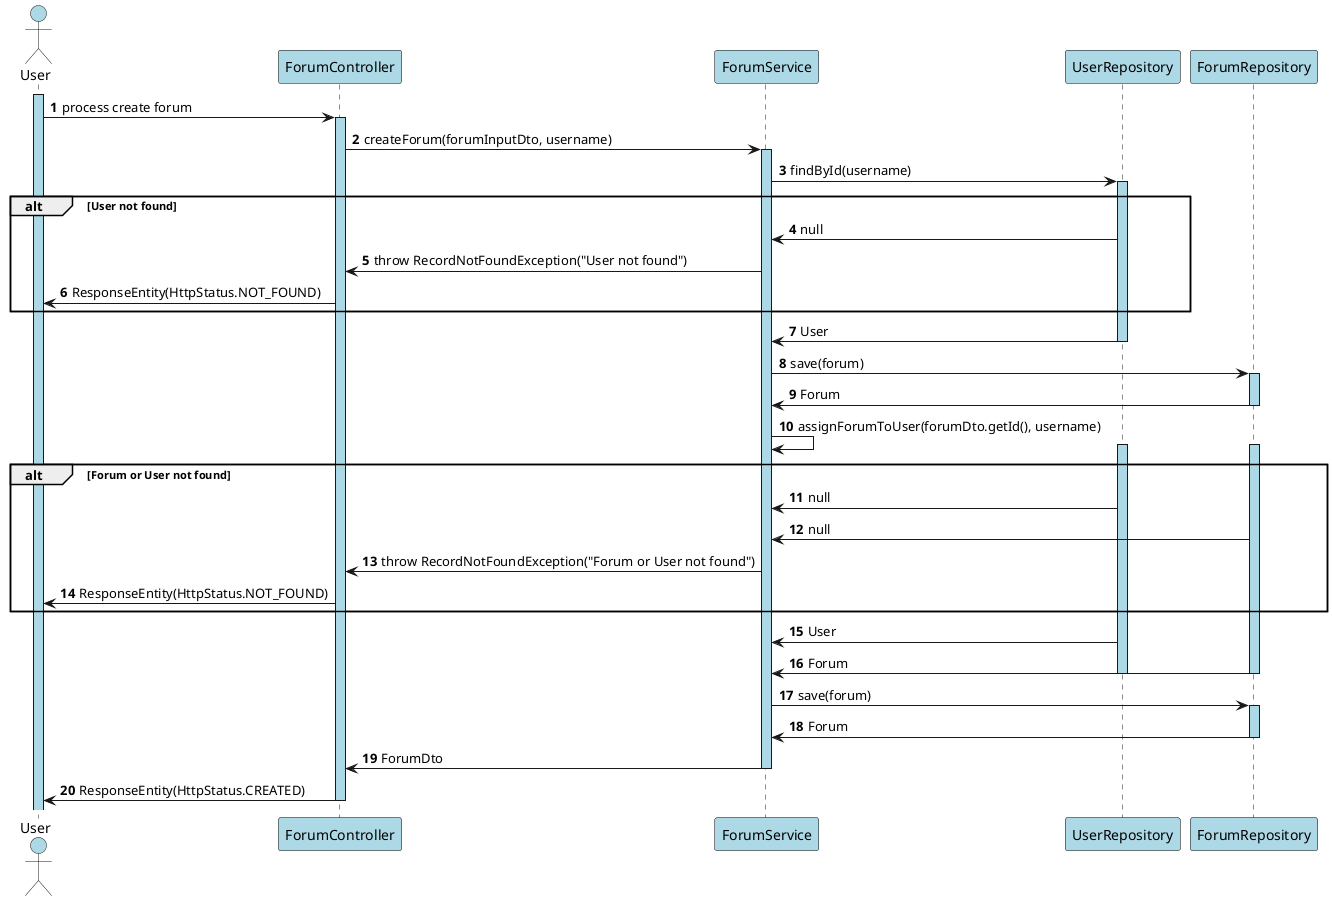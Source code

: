 @startuml
'https://plantuml.com/sequence-diagram

autonumber

skinparam sequence {
    ParticipantBackgroundColor #lightblue
    ParticipantBorderColor #000000
}

actor User #lightblue
activate User #lightblue

User -> ForumController : process create forum
activate ForumController #lightblue

ForumController -> ForumService : createForum(forumInputDto, username)
activate ForumService #lightblue

ForumService -> UserRepository : findById(username)
activate UserRepository #lightblue

alt User not found
    UserRepository -> ForumService : null
    ForumService -> ForumController : throw RecordNotFoundException("User not found")
    ForumController -> User : ResponseEntity(HttpStatus.NOT_FOUND)
end

UserRepository -> ForumService : User
deactivate UserRepository

ForumService -> ForumRepository : save(forum)
activate ForumRepository #lightblue

ForumRepository -> ForumService : Forum
deactivate ForumRepository

ForumService -> ForumService : assignForumToUser(forumDto.getId(), username)
activate UserRepository #lightblue
activate ForumRepository #lightblue

alt Forum or User not found
    UserRepository -> ForumService : null
    ForumRepository -> ForumService : null
    ForumService -> ForumController : throw RecordNotFoundException("Forum or User not found")
    ForumController -> User : ResponseEntity(HttpStatus.NOT_FOUND)
end

UserRepository -> ForumService : User
ForumRepository -> ForumService : Forum
deactivate UserRepository
deactivate ForumRepository

ForumService -> ForumRepository : save(forum)
activate ForumRepository #lightblue
ForumRepository -> ForumService : Forum
deactivate ForumRepository

ForumService -> ForumController : ForumDto
deactivate ForumService

ForumController -> User : ResponseEntity(HttpStatus.CREATED)
deactivate ForumController

@enduml